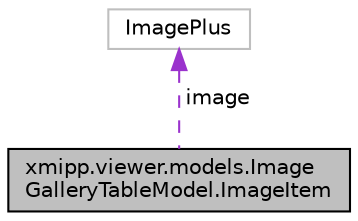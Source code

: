 digraph "xmipp.viewer.models.ImageGalleryTableModel.ImageItem"
{
  edge [fontname="Helvetica",fontsize="10",labelfontname="Helvetica",labelfontsize="10"];
  node [fontname="Helvetica",fontsize="10",shape=record];
  Node1 [label="xmipp.viewer.models.Image\lGalleryTableModel.ImageItem",height=0.2,width=0.4,color="black", fillcolor="grey75", style="filled", fontcolor="black"];
  Node2 -> Node1 [dir="back",color="darkorchid3",fontsize="10",style="dashed",label=" image" ,fontname="Helvetica"];
  Node2 [label="ImagePlus",height=0.2,width=0.4,color="grey75", fillcolor="white", style="filled"];
}

